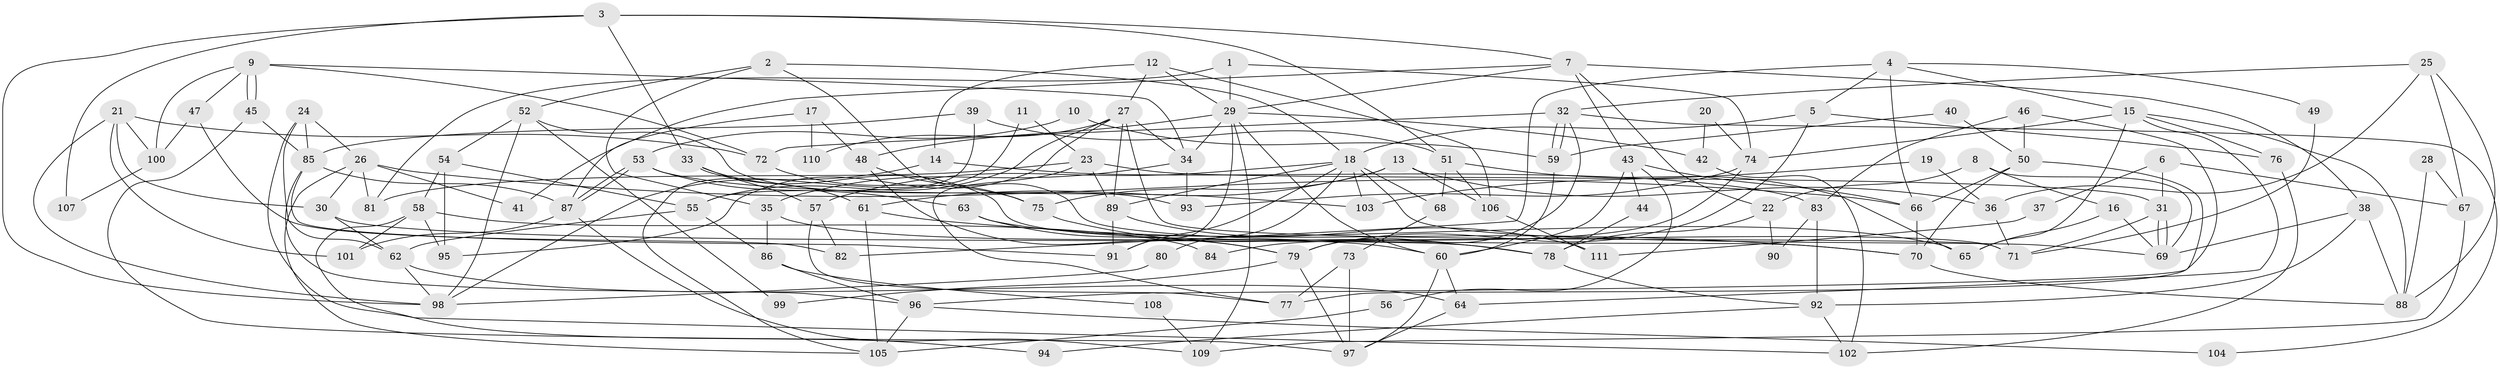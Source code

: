 // coarse degree distribution, {3: 0.12987012987012986, 10: 0.025974025974025976, 9: 0.03896103896103896, 5: 0.18181818181818182, 4: 0.16883116883116883, 6: 0.12987012987012986, 2: 0.19480519480519481, 7: 0.1038961038961039, 11: 0.012987012987012988, 8: 0.012987012987012988}
// Generated by graph-tools (version 1.1) at 2025/24/03/03/25 07:24:01]
// undirected, 111 vertices, 222 edges
graph export_dot {
graph [start="1"]
  node [color=gray90,style=filled];
  1;
  2;
  3;
  4;
  5;
  6;
  7;
  8;
  9;
  10;
  11;
  12;
  13;
  14;
  15;
  16;
  17;
  18;
  19;
  20;
  21;
  22;
  23;
  24;
  25;
  26;
  27;
  28;
  29;
  30;
  31;
  32;
  33;
  34;
  35;
  36;
  37;
  38;
  39;
  40;
  41;
  42;
  43;
  44;
  45;
  46;
  47;
  48;
  49;
  50;
  51;
  52;
  53;
  54;
  55;
  56;
  57;
  58;
  59;
  60;
  61;
  62;
  63;
  64;
  65;
  66;
  67;
  68;
  69;
  70;
  71;
  72;
  73;
  74;
  75;
  76;
  77;
  78;
  79;
  80;
  81;
  82;
  83;
  84;
  85;
  86;
  87;
  88;
  89;
  90;
  91;
  92;
  93;
  94;
  95;
  96;
  97;
  98;
  99;
  100;
  101;
  102;
  103;
  104;
  105;
  106;
  107;
  108;
  109;
  110;
  111;
  1 -- 29;
  1 -- 74;
  1 -- 81;
  2 -- 18;
  2 -- 52;
  2 -- 35;
  2 -- 70;
  3 -- 51;
  3 -- 33;
  3 -- 7;
  3 -- 98;
  3 -- 107;
  4 -- 66;
  4 -- 15;
  4 -- 5;
  4 -- 49;
  4 -- 82;
  5 -- 18;
  5 -- 76;
  5 -- 79;
  6 -- 31;
  6 -- 67;
  6 -- 37;
  7 -- 29;
  7 -- 22;
  7 -- 38;
  7 -- 41;
  7 -- 43;
  8 -- 22;
  8 -- 69;
  8 -- 16;
  9 -- 45;
  9 -- 45;
  9 -- 34;
  9 -- 47;
  9 -- 72;
  9 -- 100;
  10 -- 53;
  10 -- 59;
  11 -- 23;
  11 -- 55;
  12 -- 27;
  12 -- 106;
  12 -- 14;
  12 -- 29;
  13 -- 75;
  13 -- 61;
  13 -- 36;
  13 -- 106;
  14 -- 98;
  14 -- 83;
  15 -- 88;
  15 -- 64;
  15 -- 65;
  15 -- 74;
  15 -- 76;
  16 -- 69;
  16 -- 65;
  17 -- 87;
  17 -- 48;
  17 -- 110;
  18 -- 91;
  18 -- 68;
  18 -- 57;
  18 -- 69;
  18 -- 80;
  18 -- 89;
  18 -- 103;
  19 -- 36;
  19 -- 103;
  20 -- 74;
  20 -- 42;
  21 -- 72;
  21 -- 30;
  21 -- 98;
  21 -- 100;
  21 -- 101;
  22 -- 78;
  22 -- 90;
  23 -- 31;
  23 -- 81;
  23 -- 77;
  23 -- 89;
  24 -- 62;
  24 -- 85;
  24 -- 26;
  24 -- 102;
  25 -- 32;
  25 -- 88;
  25 -- 36;
  25 -- 67;
  26 -- 66;
  26 -- 30;
  26 -- 41;
  26 -- 81;
  26 -- 105;
  27 -- 55;
  27 -- 89;
  27 -- 34;
  27 -- 71;
  27 -- 95;
  27 -- 110;
  28 -- 88;
  28 -- 67;
  29 -- 34;
  29 -- 42;
  29 -- 48;
  29 -- 60;
  29 -- 91;
  29 -- 109;
  30 -- 78;
  30 -- 62;
  31 -- 71;
  31 -- 69;
  31 -- 69;
  32 -- 59;
  32 -- 59;
  32 -- 79;
  32 -- 72;
  32 -- 104;
  33 -- 57;
  33 -- 71;
  33 -- 61;
  34 -- 35;
  34 -- 93;
  35 -- 60;
  35 -- 86;
  36 -- 71;
  37 -- 111;
  38 -- 69;
  38 -- 88;
  38 -- 92;
  39 -- 85;
  39 -- 105;
  39 -- 51;
  40 -- 59;
  40 -- 50;
  42 -- 102;
  43 -- 66;
  43 -- 44;
  43 -- 56;
  43 -- 60;
  44 -- 78;
  45 -- 97;
  45 -- 85;
  46 -- 83;
  46 -- 96;
  46 -- 50;
  47 -- 100;
  47 -- 82;
  48 -- 79;
  48 -- 75;
  49 -- 71;
  50 -- 77;
  50 -- 66;
  50 -- 70;
  51 -- 65;
  51 -- 68;
  51 -- 106;
  52 -- 54;
  52 -- 98;
  52 -- 93;
  52 -- 99;
  53 -- 63;
  53 -- 87;
  53 -- 87;
  53 -- 103;
  54 -- 55;
  54 -- 58;
  54 -- 95;
  55 -- 62;
  55 -- 86;
  56 -- 105;
  57 -- 82;
  57 -- 77;
  58 -- 95;
  58 -- 101;
  58 -- 84;
  58 -- 94;
  59 -- 60;
  60 -- 64;
  60 -- 97;
  61 -- 70;
  61 -- 105;
  62 -- 98;
  62 -- 64;
  63 -- 79;
  63 -- 65;
  64 -- 97;
  66 -- 70;
  67 -- 109;
  68 -- 73;
  70 -- 88;
  72 -- 75;
  73 -- 77;
  73 -- 97;
  74 -- 93;
  74 -- 84;
  75 -- 78;
  76 -- 102;
  78 -- 92;
  79 -- 97;
  79 -- 99;
  80 -- 98;
  83 -- 92;
  83 -- 90;
  85 -- 91;
  85 -- 87;
  85 -- 96;
  86 -- 96;
  86 -- 108;
  87 -- 101;
  87 -- 109;
  89 -- 91;
  89 -- 111;
  92 -- 102;
  92 -- 94;
  96 -- 105;
  96 -- 104;
  100 -- 107;
  106 -- 111;
  108 -- 109;
}
